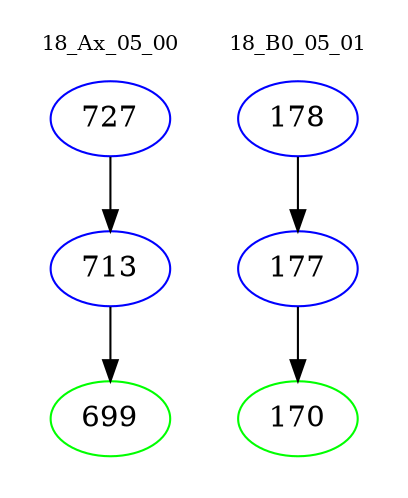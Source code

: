 digraph{
subgraph cluster_0 {
color = white
label = "18_Ax_05_00";
fontsize=10;
T0_727 [label="727", color="blue"]
T0_727 -> T0_713 [color="black"]
T0_713 [label="713", color="blue"]
T0_713 -> T0_699 [color="black"]
T0_699 [label="699", color="green"]
}
subgraph cluster_1 {
color = white
label = "18_B0_05_01";
fontsize=10;
T1_178 [label="178", color="blue"]
T1_178 -> T1_177 [color="black"]
T1_177 [label="177", color="blue"]
T1_177 -> T1_170 [color="black"]
T1_170 [label="170", color="green"]
}
}
